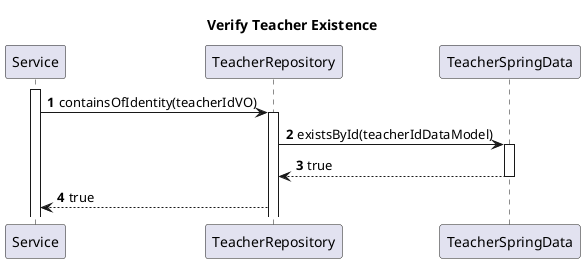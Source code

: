 @startuml CheckTeacherExists
title Verify Teacher Existence
autonumber

participant Service
participant TeacherRepository
participant TeacherSpringData

activate Service
Service -> TeacherRepository : containsOfIdentity(teacherIdVO)
activate TeacherRepository
TeacherRepository -> TeacherSpringData : existsById(teacherIdDataModel)
activate TeacherSpringData
TeacherSpringData --> TeacherRepository : true
deactivate TeacherSpringData
TeacherRepository --> Service : true
@enduml
